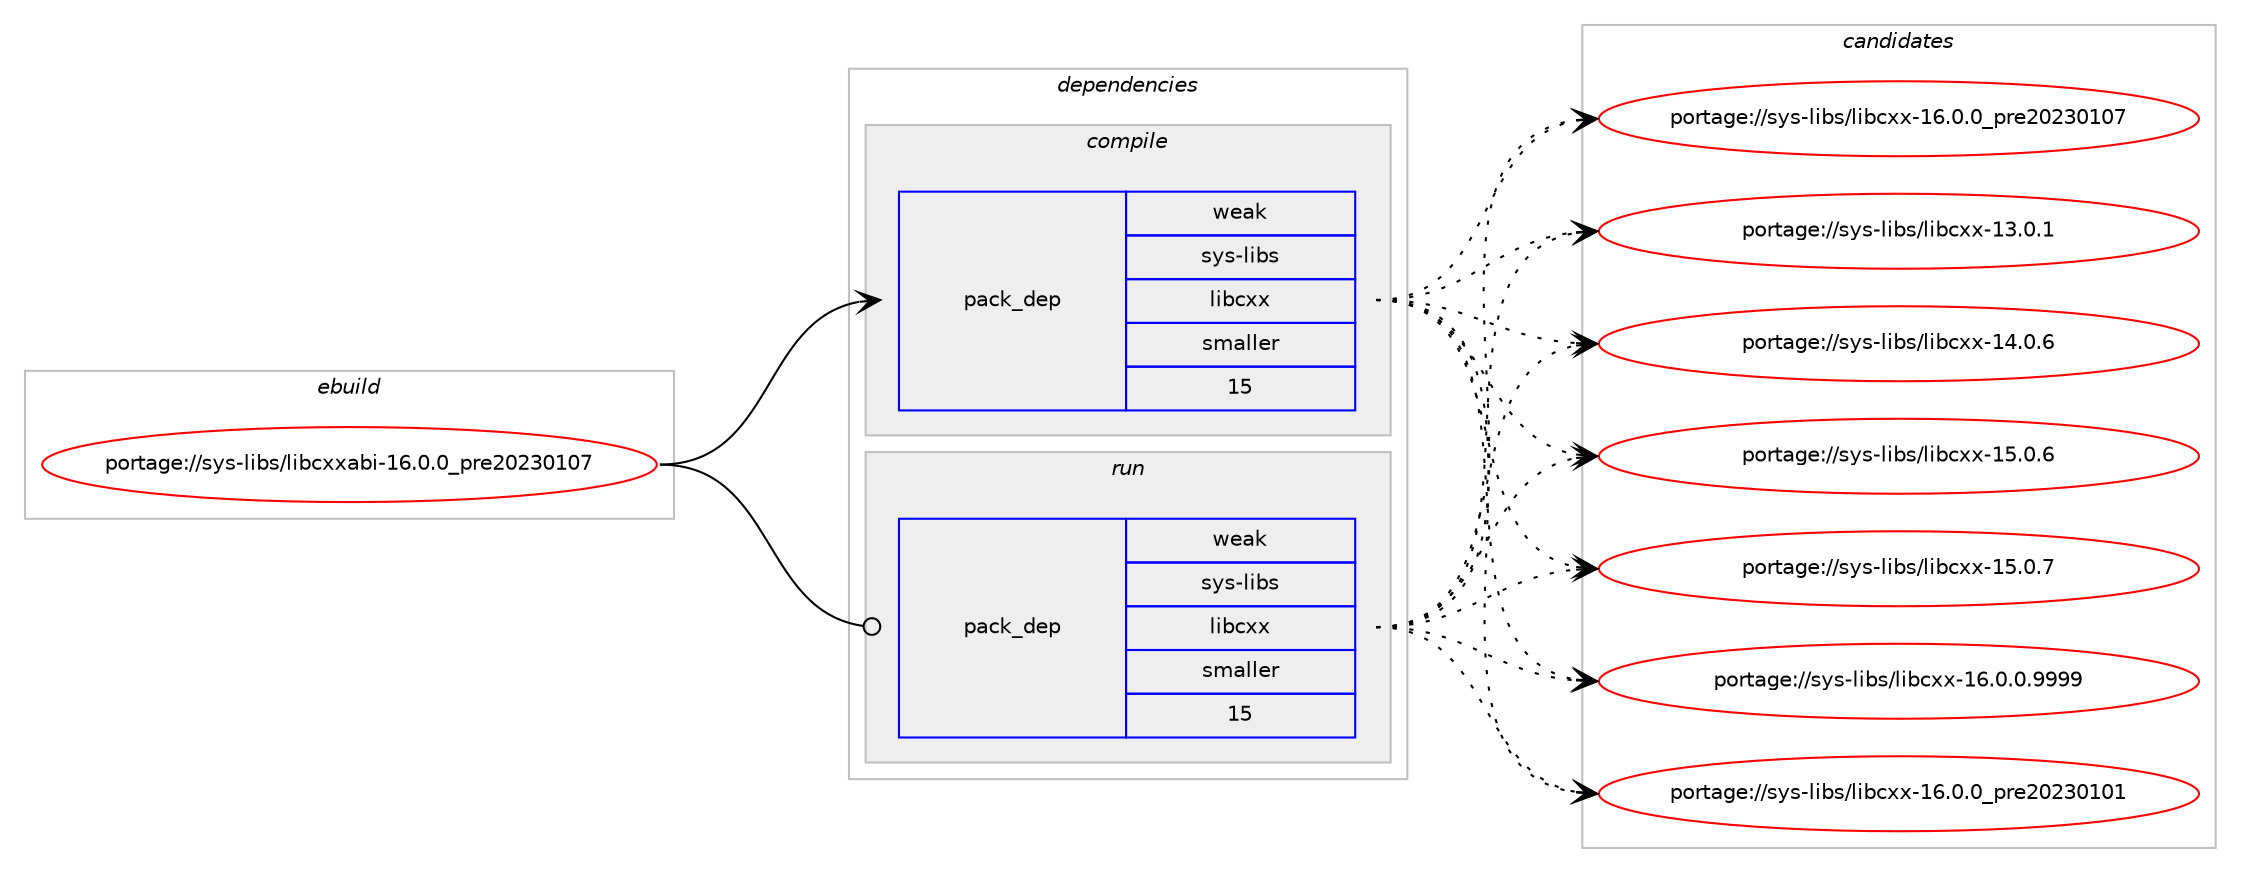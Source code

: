 digraph prolog {

# *************
# Graph options
# *************

newrank=true;
concentrate=true;
compound=true;
graph [rankdir=LR,fontname=Helvetica,fontsize=10,ranksep=1.5];#, ranksep=2.5, nodesep=0.2];
edge  [arrowhead=vee];
node  [fontname=Helvetica,fontsize=10];

# **********
# The ebuild
# **********

subgraph cluster_leftcol {
color=gray;
rank=same;
label=<<i>ebuild</i>>;
id [label="portage://sys-libs/libcxxabi-16.0.0_pre20230107", color=red, width=4, href="../sys-libs/libcxxabi-16.0.0_pre20230107.svg"];
}

# ****************
# The dependencies
# ****************

subgraph cluster_midcol {
color=gray;
label=<<i>dependencies</i>>;
subgraph cluster_compile {
fillcolor="#eeeeee";
style=filled;
label=<<i>compile</i>>;
# *** BEGIN UNKNOWN DEPENDENCY TYPE (TODO) ***
# id -> package_dependency(portage://sys-libs/libcxxabi-16.0.0_pre20230107,install,no,sys-devel,llvm,none,[,,],[slot(16)],[])
# *** END UNKNOWN DEPENDENCY TYPE (TODO) ***

# *** BEGIN UNKNOWN DEPENDENCY TYPE (TODO) ***
# id -> package_dependency(portage://sys-libs/libcxxabi-16.0.0_pre20230107,install,strong,sys-devel,llvm,none,[,,],[slot(0)],[])
# *** END UNKNOWN DEPENDENCY TYPE (TODO) ***

subgraph pack2801 {
dependency8080 [label=<<TABLE BORDER="0" CELLBORDER="1" CELLSPACING="0" CELLPADDING="4" WIDTH="220"><TR><TD ROWSPAN="6" CELLPADDING="30">pack_dep</TD></TR><TR><TD WIDTH="110">weak</TD></TR><TR><TD>sys-libs</TD></TR><TR><TD>libcxx</TD></TR><TR><TD>smaller</TD></TR><TR><TD>15</TD></TR></TABLE>>, shape=none, color=blue];
}
id:e -> dependency8080:w [weight=20,style="solid",arrowhead="vee"];
}
subgraph cluster_compileandrun {
fillcolor="#eeeeee";
style=filled;
label=<<i>compile and run</i>>;
}
subgraph cluster_run {
fillcolor="#eeeeee";
style=filled;
label=<<i>run</i>>;
subgraph pack2802 {
dependency8081 [label=<<TABLE BORDER="0" CELLBORDER="1" CELLSPACING="0" CELLPADDING="4" WIDTH="220"><TR><TD ROWSPAN="6" CELLPADDING="30">pack_dep</TD></TR><TR><TD WIDTH="110">weak</TD></TR><TR><TD>sys-libs</TD></TR><TR><TD>libcxx</TD></TR><TR><TD>smaller</TD></TR><TR><TD>15</TD></TR></TABLE>>, shape=none, color=blue];
}
id:e -> dependency8081:w [weight=20,style="solid",arrowhead="odot"];
}
}

# **************
# The candidates
# **************

subgraph cluster_choices {
rank=same;
color=gray;
label=<<i>candidates</i>>;

subgraph choice2801 {
color=black;
nodesep=1;
choice115121115451081059811547108105989912012045495146484649 [label="portage://sys-libs/libcxx-13.0.1", color=red, width=4,href="../sys-libs/libcxx-13.0.1.svg"];
choice115121115451081059811547108105989912012045495246484654 [label="portage://sys-libs/libcxx-14.0.6", color=red, width=4,href="../sys-libs/libcxx-14.0.6.svg"];
choice115121115451081059811547108105989912012045495346484654 [label="portage://sys-libs/libcxx-15.0.6", color=red, width=4,href="../sys-libs/libcxx-15.0.6.svg"];
choice115121115451081059811547108105989912012045495346484655 [label="portage://sys-libs/libcxx-15.0.7", color=red, width=4,href="../sys-libs/libcxx-15.0.7.svg"];
choice1151211154510810598115471081059899120120454954464846484657575757 [label="portage://sys-libs/libcxx-16.0.0.9999", color=red, width=4,href="../sys-libs/libcxx-16.0.0.9999.svg"];
choice115121115451081059811547108105989912012045495446484648951121141015048505148494849 [label="portage://sys-libs/libcxx-16.0.0_pre20230101", color=red, width=4,href="../sys-libs/libcxx-16.0.0_pre20230101.svg"];
choice115121115451081059811547108105989912012045495446484648951121141015048505148494855 [label="portage://sys-libs/libcxx-16.0.0_pre20230107", color=red, width=4,href="../sys-libs/libcxx-16.0.0_pre20230107.svg"];
dependency8080:e -> choice115121115451081059811547108105989912012045495146484649:w [style=dotted,weight="100"];
dependency8080:e -> choice115121115451081059811547108105989912012045495246484654:w [style=dotted,weight="100"];
dependency8080:e -> choice115121115451081059811547108105989912012045495346484654:w [style=dotted,weight="100"];
dependency8080:e -> choice115121115451081059811547108105989912012045495346484655:w [style=dotted,weight="100"];
dependency8080:e -> choice1151211154510810598115471081059899120120454954464846484657575757:w [style=dotted,weight="100"];
dependency8080:e -> choice115121115451081059811547108105989912012045495446484648951121141015048505148494849:w [style=dotted,weight="100"];
dependency8080:e -> choice115121115451081059811547108105989912012045495446484648951121141015048505148494855:w [style=dotted,weight="100"];
}
subgraph choice2802 {
color=black;
nodesep=1;
choice115121115451081059811547108105989912012045495146484649 [label="portage://sys-libs/libcxx-13.0.1", color=red, width=4,href="../sys-libs/libcxx-13.0.1.svg"];
choice115121115451081059811547108105989912012045495246484654 [label="portage://sys-libs/libcxx-14.0.6", color=red, width=4,href="../sys-libs/libcxx-14.0.6.svg"];
choice115121115451081059811547108105989912012045495346484654 [label="portage://sys-libs/libcxx-15.0.6", color=red, width=4,href="../sys-libs/libcxx-15.0.6.svg"];
choice115121115451081059811547108105989912012045495346484655 [label="portage://sys-libs/libcxx-15.0.7", color=red, width=4,href="../sys-libs/libcxx-15.0.7.svg"];
choice1151211154510810598115471081059899120120454954464846484657575757 [label="portage://sys-libs/libcxx-16.0.0.9999", color=red, width=4,href="../sys-libs/libcxx-16.0.0.9999.svg"];
choice115121115451081059811547108105989912012045495446484648951121141015048505148494849 [label="portage://sys-libs/libcxx-16.0.0_pre20230101", color=red, width=4,href="../sys-libs/libcxx-16.0.0_pre20230101.svg"];
choice115121115451081059811547108105989912012045495446484648951121141015048505148494855 [label="portage://sys-libs/libcxx-16.0.0_pre20230107", color=red, width=4,href="../sys-libs/libcxx-16.0.0_pre20230107.svg"];
dependency8081:e -> choice115121115451081059811547108105989912012045495146484649:w [style=dotted,weight="100"];
dependency8081:e -> choice115121115451081059811547108105989912012045495246484654:w [style=dotted,weight="100"];
dependency8081:e -> choice115121115451081059811547108105989912012045495346484654:w [style=dotted,weight="100"];
dependency8081:e -> choice115121115451081059811547108105989912012045495346484655:w [style=dotted,weight="100"];
dependency8081:e -> choice1151211154510810598115471081059899120120454954464846484657575757:w [style=dotted,weight="100"];
dependency8081:e -> choice115121115451081059811547108105989912012045495446484648951121141015048505148494849:w [style=dotted,weight="100"];
dependency8081:e -> choice115121115451081059811547108105989912012045495446484648951121141015048505148494855:w [style=dotted,weight="100"];
}
}

}
